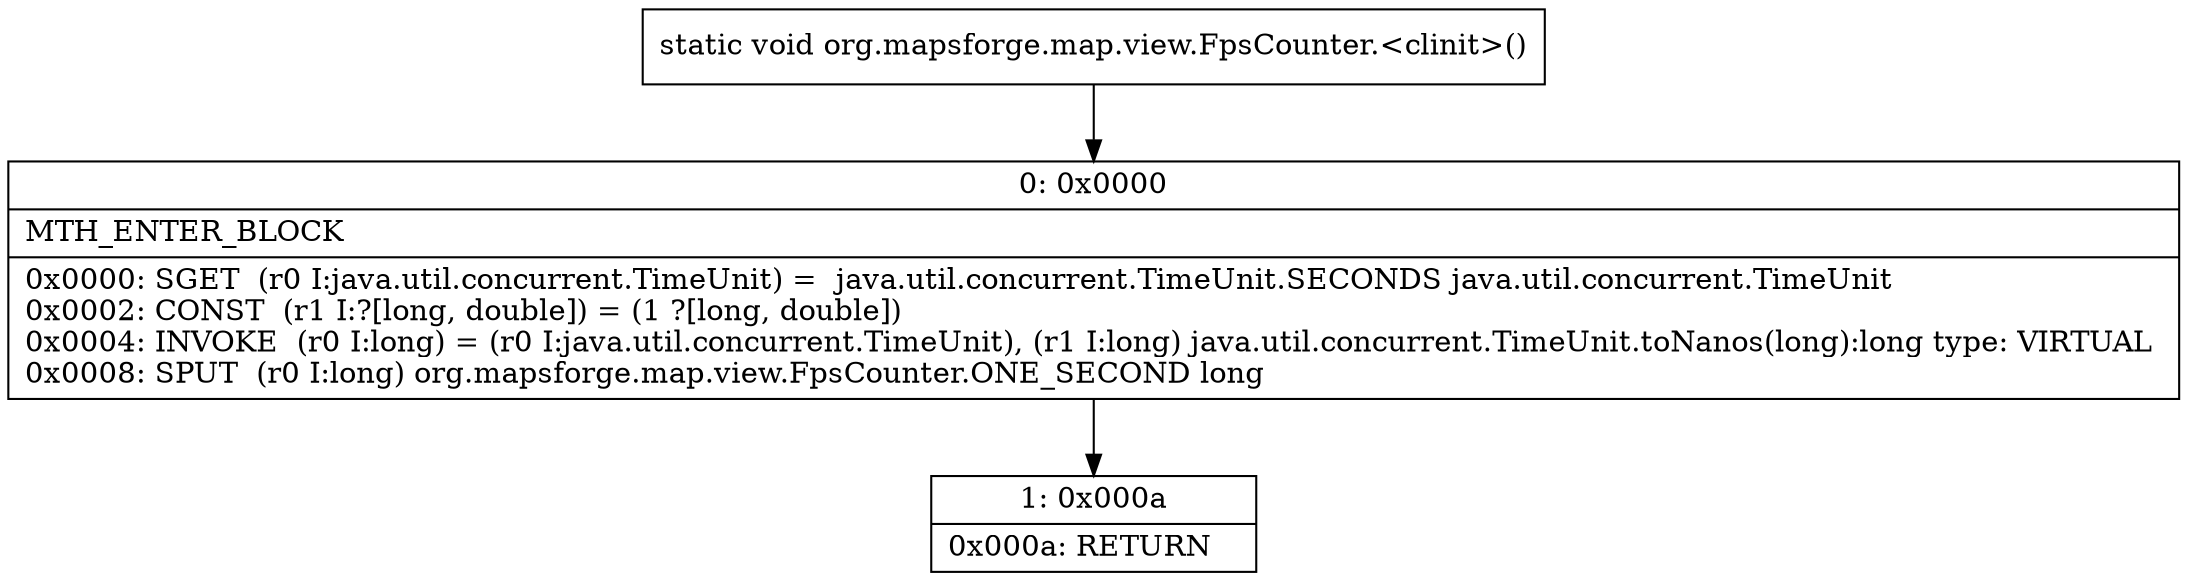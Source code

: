 digraph "CFG fororg.mapsforge.map.view.FpsCounter.\<clinit\>()V" {
Node_0 [shape=record,label="{0\:\ 0x0000|MTH_ENTER_BLOCK\l|0x0000: SGET  (r0 I:java.util.concurrent.TimeUnit) =  java.util.concurrent.TimeUnit.SECONDS java.util.concurrent.TimeUnit \l0x0002: CONST  (r1 I:?[long, double]) = (1 ?[long, double]) \l0x0004: INVOKE  (r0 I:long) = (r0 I:java.util.concurrent.TimeUnit), (r1 I:long) java.util.concurrent.TimeUnit.toNanos(long):long type: VIRTUAL \l0x0008: SPUT  (r0 I:long) org.mapsforge.map.view.FpsCounter.ONE_SECOND long \l}"];
Node_1 [shape=record,label="{1\:\ 0x000a|0x000a: RETURN   \l}"];
MethodNode[shape=record,label="{static void org.mapsforge.map.view.FpsCounter.\<clinit\>() }"];
MethodNode -> Node_0;
Node_0 -> Node_1;
}

